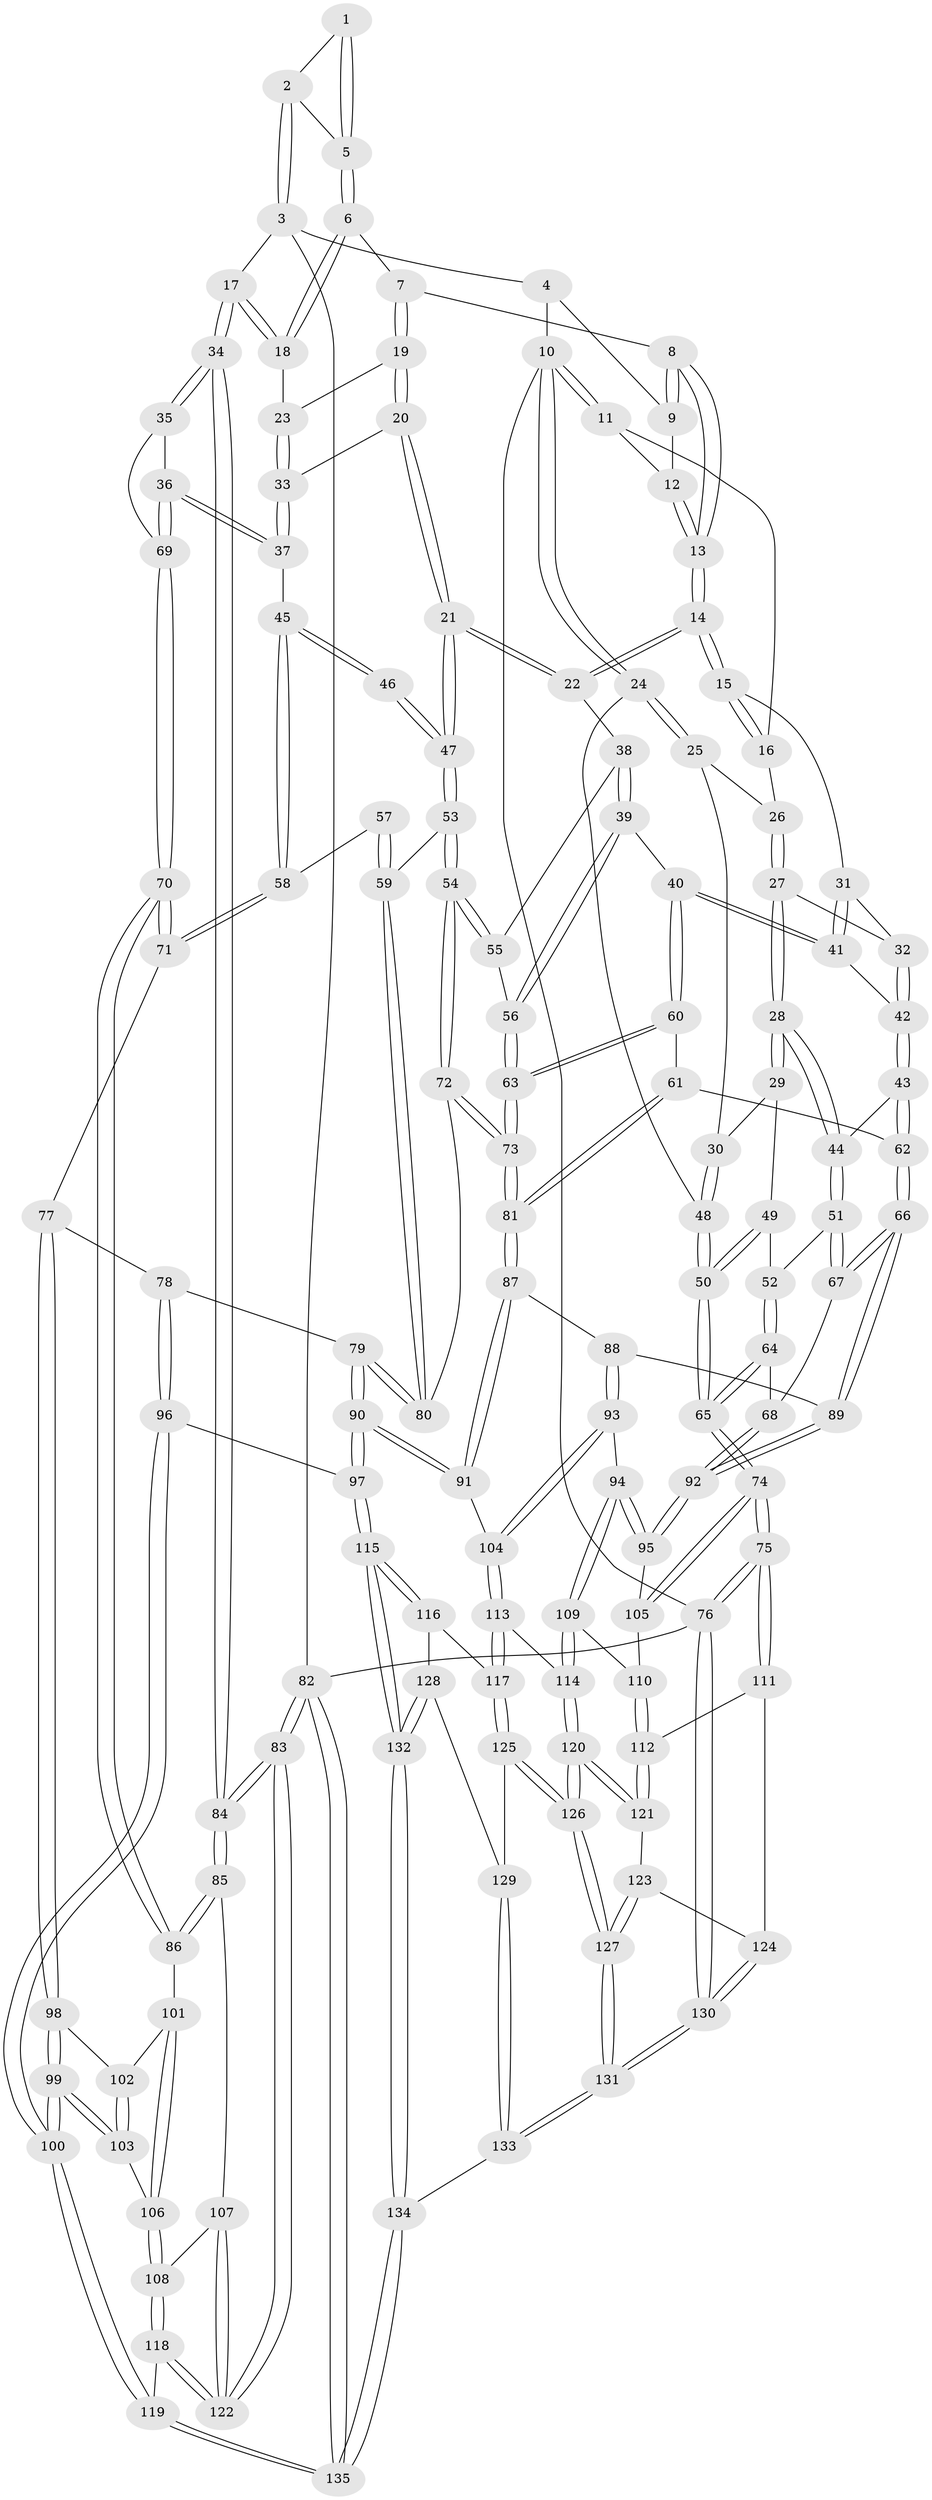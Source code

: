 // coarse degree distribution, {4: 0.21428571428571427, 5: 0.2857142857142857, 3: 0.2857142857142857, 6: 0.14285714285714285, 8: 0.023809523809523808, 7: 0.047619047619047616}
// Generated by graph-tools (version 1.1) at 2025/21/03/04/25 18:21:28]
// undirected, 135 vertices, 334 edges
graph export_dot {
graph [start="1"]
  node [color=gray90,style=filled];
  1 [pos="+0.9372103238488323+0"];
  2 [pos="+0.9862135034991145+0.06158287537254778"];
  3 [pos="+1+0.11948903405927153"];
  4 [pos="+0.8390469027309929+0"];
  5 [pos="+0.9128480967659214+0.07384997725415998"];
  6 [pos="+0.8831835742251867+0.08521080335226121"];
  7 [pos="+0.793427628663757+0.056617177906751574"];
  8 [pos="+0.7886157176059752+0.04463798146247819"];
  9 [pos="+0.7067926591582308+0"];
  10 [pos="+0+0"];
  11 [pos="+0.39749616799673243+0"];
  12 [pos="+0.5870034276178396+0"];
  13 [pos="+0.5861123892562329+0.1537519321316914"];
  14 [pos="+0.5771564128198385+0.23527104579568256"];
  15 [pos="+0.38647470263204936+0.16455209052051148"];
  16 [pos="+0.3444661949619644+0.016856640372303937"];
  17 [pos="+1+0.2256516977332758"];
  18 [pos="+0.9436814650290993+0.18517286640901828"];
  19 [pos="+0.77864046295274+0.12490493900022281"];
  20 [pos="+0.6557054653487905+0.2433672289918985"];
  21 [pos="+0.6042165743587009+0.2721736310524628"];
  22 [pos="+0.6033827210822172+0.27191641929334204"];
  23 [pos="+0.8608293548929535+0.23509769293981123"];
  24 [pos="+0+0"];
  25 [pos="+0.11870178527603162+0.10261558724545428"];
  26 [pos="+0.1654946881061139+0.1099189526467394"];
  27 [pos="+0.21409372091649959+0.25204399417968876"];
  28 [pos="+0.15804674911933267+0.3156252773669793"];
  29 [pos="+0.10980002059128086+0.2970441841253349"];
  30 [pos="+0.10620355921914548+0.2929835416284575"];
  31 [pos="+0.36006536242705034+0.20327240813599495"];
  32 [pos="+0.23464251087172552+0.24992932428460482"];
  33 [pos="+0.8536511303669586+0.2668464283036841"];
  34 [pos="+1+0.34429915681903284"];
  35 [pos="+1+0.35917844564951196"];
  36 [pos="+0.8830108914856036+0.36435074356855474"];
  37 [pos="+0.8720117519177888+0.360601304988276"];
  38 [pos="+0.5688152042274797+0.3054516624681123"];
  39 [pos="+0.39404743948029003+0.36990637255270614"];
  40 [pos="+0.3713475671633624+0.3671600263980144"];
  41 [pos="+0.36984224005809413+0.36511588075560353"];
  42 [pos="+0.31615707958284095+0.35594712511750143"];
  43 [pos="+0.1929840189676154+0.3804801157312189"];
  44 [pos="+0.1705078866044462+0.36208885317653594"];
  45 [pos="+0.8548708599998207+0.36824870162137485"];
  46 [pos="+0.6653363829201002+0.3311165690097589"];
  47 [pos="+0.6410291535450757+0.32018252216382675"];
  48 [pos="+0+0"];
  49 [pos="+0.02784655697281157+0.35665292218824085"];
  50 [pos="+0+0.28922442409815297"];
  51 [pos="+0.12087370695169565+0.41183469936589084"];
  52 [pos="+0.042010580801922257+0.4172472143809384"];
  53 [pos="+0.6425607332890486+0.41471198139408805"];
  54 [pos="+0.5490547099164294+0.5128471870347807"];
  55 [pos="+0.5470105623614357+0.3645274327225059"];
  56 [pos="+0.4663481923474718+0.4581076575045963"];
  57 [pos="+0.7299814233072983+0.4247625377529191"];
  58 [pos="+0.7914645963323951+0.46765143278211885"];
  59 [pos="+0.6807273902802071+0.5007401681792618"];
  60 [pos="+0.34849056443300064+0.4251170030423877"];
  61 [pos="+0.29577033567301636+0.4868731104966993"];
  62 [pos="+0.2529769818177947+0.506546079563545"];
  63 [pos="+0.47472008781384323+0.5442283017423118"];
  64 [pos="+0+0.5501253835321334"];
  65 [pos="+0+0.6010072661026252"];
  66 [pos="+0.2385078783806536+0.538827194817313"];
  67 [pos="+0.10822957780642042+0.4953073407718759"];
  68 [pos="+0.01865521632949134+0.5435403412088312"];
  69 [pos="+0.9073466849691906+0.514912492279639"];
  70 [pos="+0.908907897040345+0.5868794751958529"];
  71 [pos="+0.7716768542804993+0.5639730499003395"];
  72 [pos="+0.5465812456844173+0.5193946977604192"];
  73 [pos="+0.4801362084553267+0.5613965148626521"];
  74 [pos="+0+0.6393780017755583"];
  75 [pos="+0+0.7794025357735563"];
  76 [pos="+0+1"];
  77 [pos="+0.7611813648905835+0.5688475229859417"];
  78 [pos="+0.7454189572203895+0.5672813807805611"];
  79 [pos="+0.711413287153274+0.5599071870865245"];
  80 [pos="+0.6922438256459221+0.5415009693129734"];
  81 [pos="+0.47628672830958235+0.5708886652328636"];
  82 [pos="+1+1"];
  83 [pos="+1+1"];
  84 [pos="+1+0.5928351402538928"];
  85 [pos="+1+0.6029138762047009"];
  86 [pos="+0.9164589496092493+0.5917141659539583"];
  87 [pos="+0.47466956378666625+0.5871114706330943"];
  88 [pos="+0.3429296868359107+0.5898204567540316"];
  89 [pos="+0.2382257955524961+0.5549567004976438"];
  90 [pos="+0.5386082904050037+0.7081163148209468"];
  91 [pos="+0.49053903763168527+0.666335445233205"];
  92 [pos="+0.2073684568187892+0.6355952809559553"];
  93 [pos="+0.33150533626767065+0.7090261461117026"];
  94 [pos="+0.2880559376190023+0.6932230118534993"];
  95 [pos="+0.20737648725135682+0.6406399215173681"];
  96 [pos="+0.6110558657086937+0.8174055217590187"];
  97 [pos="+0.588780117335487+0.8118742646722377"];
  98 [pos="+0.76329122280372+0.6349931705523894"];
  99 [pos="+0.732870877847245+0.7549142761852851"];
  100 [pos="+0.6664407994063092+0.8360319543452946"];
  101 [pos="+0.8783616966561508+0.6938046709473876"];
  102 [pos="+0.8166290579323785+0.6918625080549782"];
  103 [pos="+0.8014361107550019+0.7370487027004935"];
  104 [pos="+0.35382946924223196+0.7213155015143571"];
  105 [pos="+0.19076583183748666+0.6600518050367756"];
  106 [pos="+0.8781307475330148+0.7514033375199736"];
  107 [pos="+0.915393882807507+0.7750120785033726"];
  108 [pos="+0.880353410280403+0.7557747747775486"];
  109 [pos="+0.2454597888728755+0.7902316454516537"];
  110 [pos="+0.17242313872507983+0.6997318045146126"];
  111 [pos="+0.09056896647603409+0.7882768569333218"];
  112 [pos="+0.10977357009398928+0.7843079326393956"];
  113 [pos="+0.34008358022777724+0.8214248583669534"];
  114 [pos="+0.2507175568726483+0.828474797065324"];
  115 [pos="+0.5572978159459693+0.8412398375864845"];
  116 [pos="+0.4473404426235603+0.8607987251134922"];
  117 [pos="+0.3453451664729959+0.8291572142749016"];
  118 [pos="+0.7519183159715854+0.8921396326288384"];
  119 [pos="+0.7263609915034352+0.896757106400442"];
  120 [pos="+0.21261432324109297+0.8540287642703427"];
  121 [pos="+0.19093721189092552+0.8492814407001129"];
  122 [pos="+1+0.9204814282039646"];
  123 [pos="+0.1642379405215487+0.8893265796205231"];
  124 [pos="+0.10616323214961404+0.9126621315407267"];
  125 [pos="+0.327010215073308+0.9210970028428357"];
  126 [pos="+0.24939342311994922+0.9461225385132671"];
  127 [pos="+0.11904145992480723+1"];
  128 [pos="+0.40227729350161184+0.9394598922392702"];
  129 [pos="+0.3315798423303182+0.9252624632044204"];
  130 [pos="+0+1"];
  131 [pos="+0.08384959019612019+1"];
  132 [pos="+0.47319852407420687+1"];
  133 [pos="+0.40037259779750406+1"];
  134 [pos="+0.46506685447767754+1"];
  135 [pos="+0.7257927066851598+1"];
  1 -- 2;
  1 -- 5;
  1 -- 5;
  2 -- 3;
  2 -- 3;
  2 -- 5;
  3 -- 4;
  3 -- 17;
  3 -- 82;
  4 -- 9;
  4 -- 10;
  5 -- 6;
  5 -- 6;
  6 -- 7;
  6 -- 18;
  6 -- 18;
  7 -- 8;
  7 -- 19;
  7 -- 19;
  8 -- 9;
  8 -- 9;
  8 -- 13;
  8 -- 13;
  9 -- 12;
  10 -- 11;
  10 -- 11;
  10 -- 24;
  10 -- 24;
  10 -- 76;
  11 -- 12;
  11 -- 16;
  12 -- 13;
  12 -- 13;
  13 -- 14;
  13 -- 14;
  14 -- 15;
  14 -- 15;
  14 -- 22;
  14 -- 22;
  15 -- 16;
  15 -- 16;
  15 -- 31;
  16 -- 26;
  17 -- 18;
  17 -- 18;
  17 -- 34;
  17 -- 34;
  18 -- 23;
  19 -- 20;
  19 -- 20;
  19 -- 23;
  20 -- 21;
  20 -- 21;
  20 -- 33;
  21 -- 22;
  21 -- 22;
  21 -- 47;
  21 -- 47;
  22 -- 38;
  23 -- 33;
  23 -- 33;
  24 -- 25;
  24 -- 25;
  24 -- 48;
  25 -- 26;
  25 -- 30;
  26 -- 27;
  26 -- 27;
  27 -- 28;
  27 -- 28;
  27 -- 32;
  28 -- 29;
  28 -- 29;
  28 -- 44;
  28 -- 44;
  29 -- 30;
  29 -- 49;
  30 -- 48;
  30 -- 48;
  31 -- 32;
  31 -- 41;
  31 -- 41;
  32 -- 42;
  32 -- 42;
  33 -- 37;
  33 -- 37;
  34 -- 35;
  34 -- 35;
  34 -- 84;
  34 -- 84;
  35 -- 36;
  35 -- 69;
  36 -- 37;
  36 -- 37;
  36 -- 69;
  36 -- 69;
  37 -- 45;
  38 -- 39;
  38 -- 39;
  38 -- 55;
  39 -- 40;
  39 -- 56;
  39 -- 56;
  40 -- 41;
  40 -- 41;
  40 -- 60;
  40 -- 60;
  41 -- 42;
  42 -- 43;
  42 -- 43;
  43 -- 44;
  43 -- 62;
  43 -- 62;
  44 -- 51;
  44 -- 51;
  45 -- 46;
  45 -- 46;
  45 -- 58;
  45 -- 58;
  46 -- 47;
  46 -- 47;
  47 -- 53;
  47 -- 53;
  48 -- 50;
  48 -- 50;
  49 -- 50;
  49 -- 50;
  49 -- 52;
  50 -- 65;
  50 -- 65;
  51 -- 52;
  51 -- 67;
  51 -- 67;
  52 -- 64;
  52 -- 64;
  53 -- 54;
  53 -- 54;
  53 -- 59;
  54 -- 55;
  54 -- 55;
  54 -- 72;
  54 -- 72;
  55 -- 56;
  56 -- 63;
  56 -- 63;
  57 -- 58;
  57 -- 59;
  57 -- 59;
  58 -- 71;
  58 -- 71;
  59 -- 80;
  59 -- 80;
  60 -- 61;
  60 -- 63;
  60 -- 63;
  61 -- 62;
  61 -- 81;
  61 -- 81;
  62 -- 66;
  62 -- 66;
  63 -- 73;
  63 -- 73;
  64 -- 65;
  64 -- 65;
  64 -- 68;
  65 -- 74;
  65 -- 74;
  66 -- 67;
  66 -- 67;
  66 -- 89;
  66 -- 89;
  67 -- 68;
  68 -- 92;
  68 -- 92;
  69 -- 70;
  69 -- 70;
  70 -- 71;
  70 -- 71;
  70 -- 86;
  70 -- 86;
  71 -- 77;
  72 -- 73;
  72 -- 73;
  72 -- 80;
  73 -- 81;
  73 -- 81;
  74 -- 75;
  74 -- 75;
  74 -- 105;
  74 -- 105;
  75 -- 76;
  75 -- 76;
  75 -- 111;
  75 -- 111;
  76 -- 130;
  76 -- 130;
  76 -- 82;
  77 -- 78;
  77 -- 98;
  77 -- 98;
  78 -- 79;
  78 -- 96;
  78 -- 96;
  79 -- 80;
  79 -- 80;
  79 -- 90;
  79 -- 90;
  81 -- 87;
  81 -- 87;
  82 -- 83;
  82 -- 83;
  82 -- 135;
  82 -- 135;
  83 -- 84;
  83 -- 84;
  83 -- 122;
  83 -- 122;
  84 -- 85;
  84 -- 85;
  85 -- 86;
  85 -- 86;
  85 -- 107;
  86 -- 101;
  87 -- 88;
  87 -- 91;
  87 -- 91;
  88 -- 89;
  88 -- 93;
  88 -- 93;
  89 -- 92;
  89 -- 92;
  90 -- 91;
  90 -- 91;
  90 -- 97;
  90 -- 97;
  91 -- 104;
  92 -- 95;
  92 -- 95;
  93 -- 94;
  93 -- 104;
  93 -- 104;
  94 -- 95;
  94 -- 95;
  94 -- 109;
  94 -- 109;
  95 -- 105;
  96 -- 97;
  96 -- 100;
  96 -- 100;
  97 -- 115;
  97 -- 115;
  98 -- 99;
  98 -- 99;
  98 -- 102;
  99 -- 100;
  99 -- 100;
  99 -- 103;
  99 -- 103;
  100 -- 119;
  100 -- 119;
  101 -- 102;
  101 -- 106;
  101 -- 106;
  102 -- 103;
  102 -- 103;
  103 -- 106;
  104 -- 113;
  104 -- 113;
  105 -- 110;
  106 -- 108;
  106 -- 108;
  107 -- 108;
  107 -- 122;
  107 -- 122;
  108 -- 118;
  108 -- 118;
  109 -- 110;
  109 -- 114;
  109 -- 114;
  110 -- 112;
  110 -- 112;
  111 -- 112;
  111 -- 124;
  112 -- 121;
  112 -- 121;
  113 -- 114;
  113 -- 117;
  113 -- 117;
  114 -- 120;
  114 -- 120;
  115 -- 116;
  115 -- 116;
  115 -- 132;
  115 -- 132;
  116 -- 117;
  116 -- 128;
  117 -- 125;
  117 -- 125;
  118 -- 119;
  118 -- 122;
  118 -- 122;
  119 -- 135;
  119 -- 135;
  120 -- 121;
  120 -- 121;
  120 -- 126;
  120 -- 126;
  121 -- 123;
  123 -- 124;
  123 -- 127;
  123 -- 127;
  124 -- 130;
  124 -- 130;
  125 -- 126;
  125 -- 126;
  125 -- 129;
  126 -- 127;
  126 -- 127;
  127 -- 131;
  127 -- 131;
  128 -- 129;
  128 -- 132;
  128 -- 132;
  129 -- 133;
  129 -- 133;
  130 -- 131;
  130 -- 131;
  131 -- 133;
  131 -- 133;
  132 -- 134;
  132 -- 134;
  133 -- 134;
  134 -- 135;
  134 -- 135;
}
